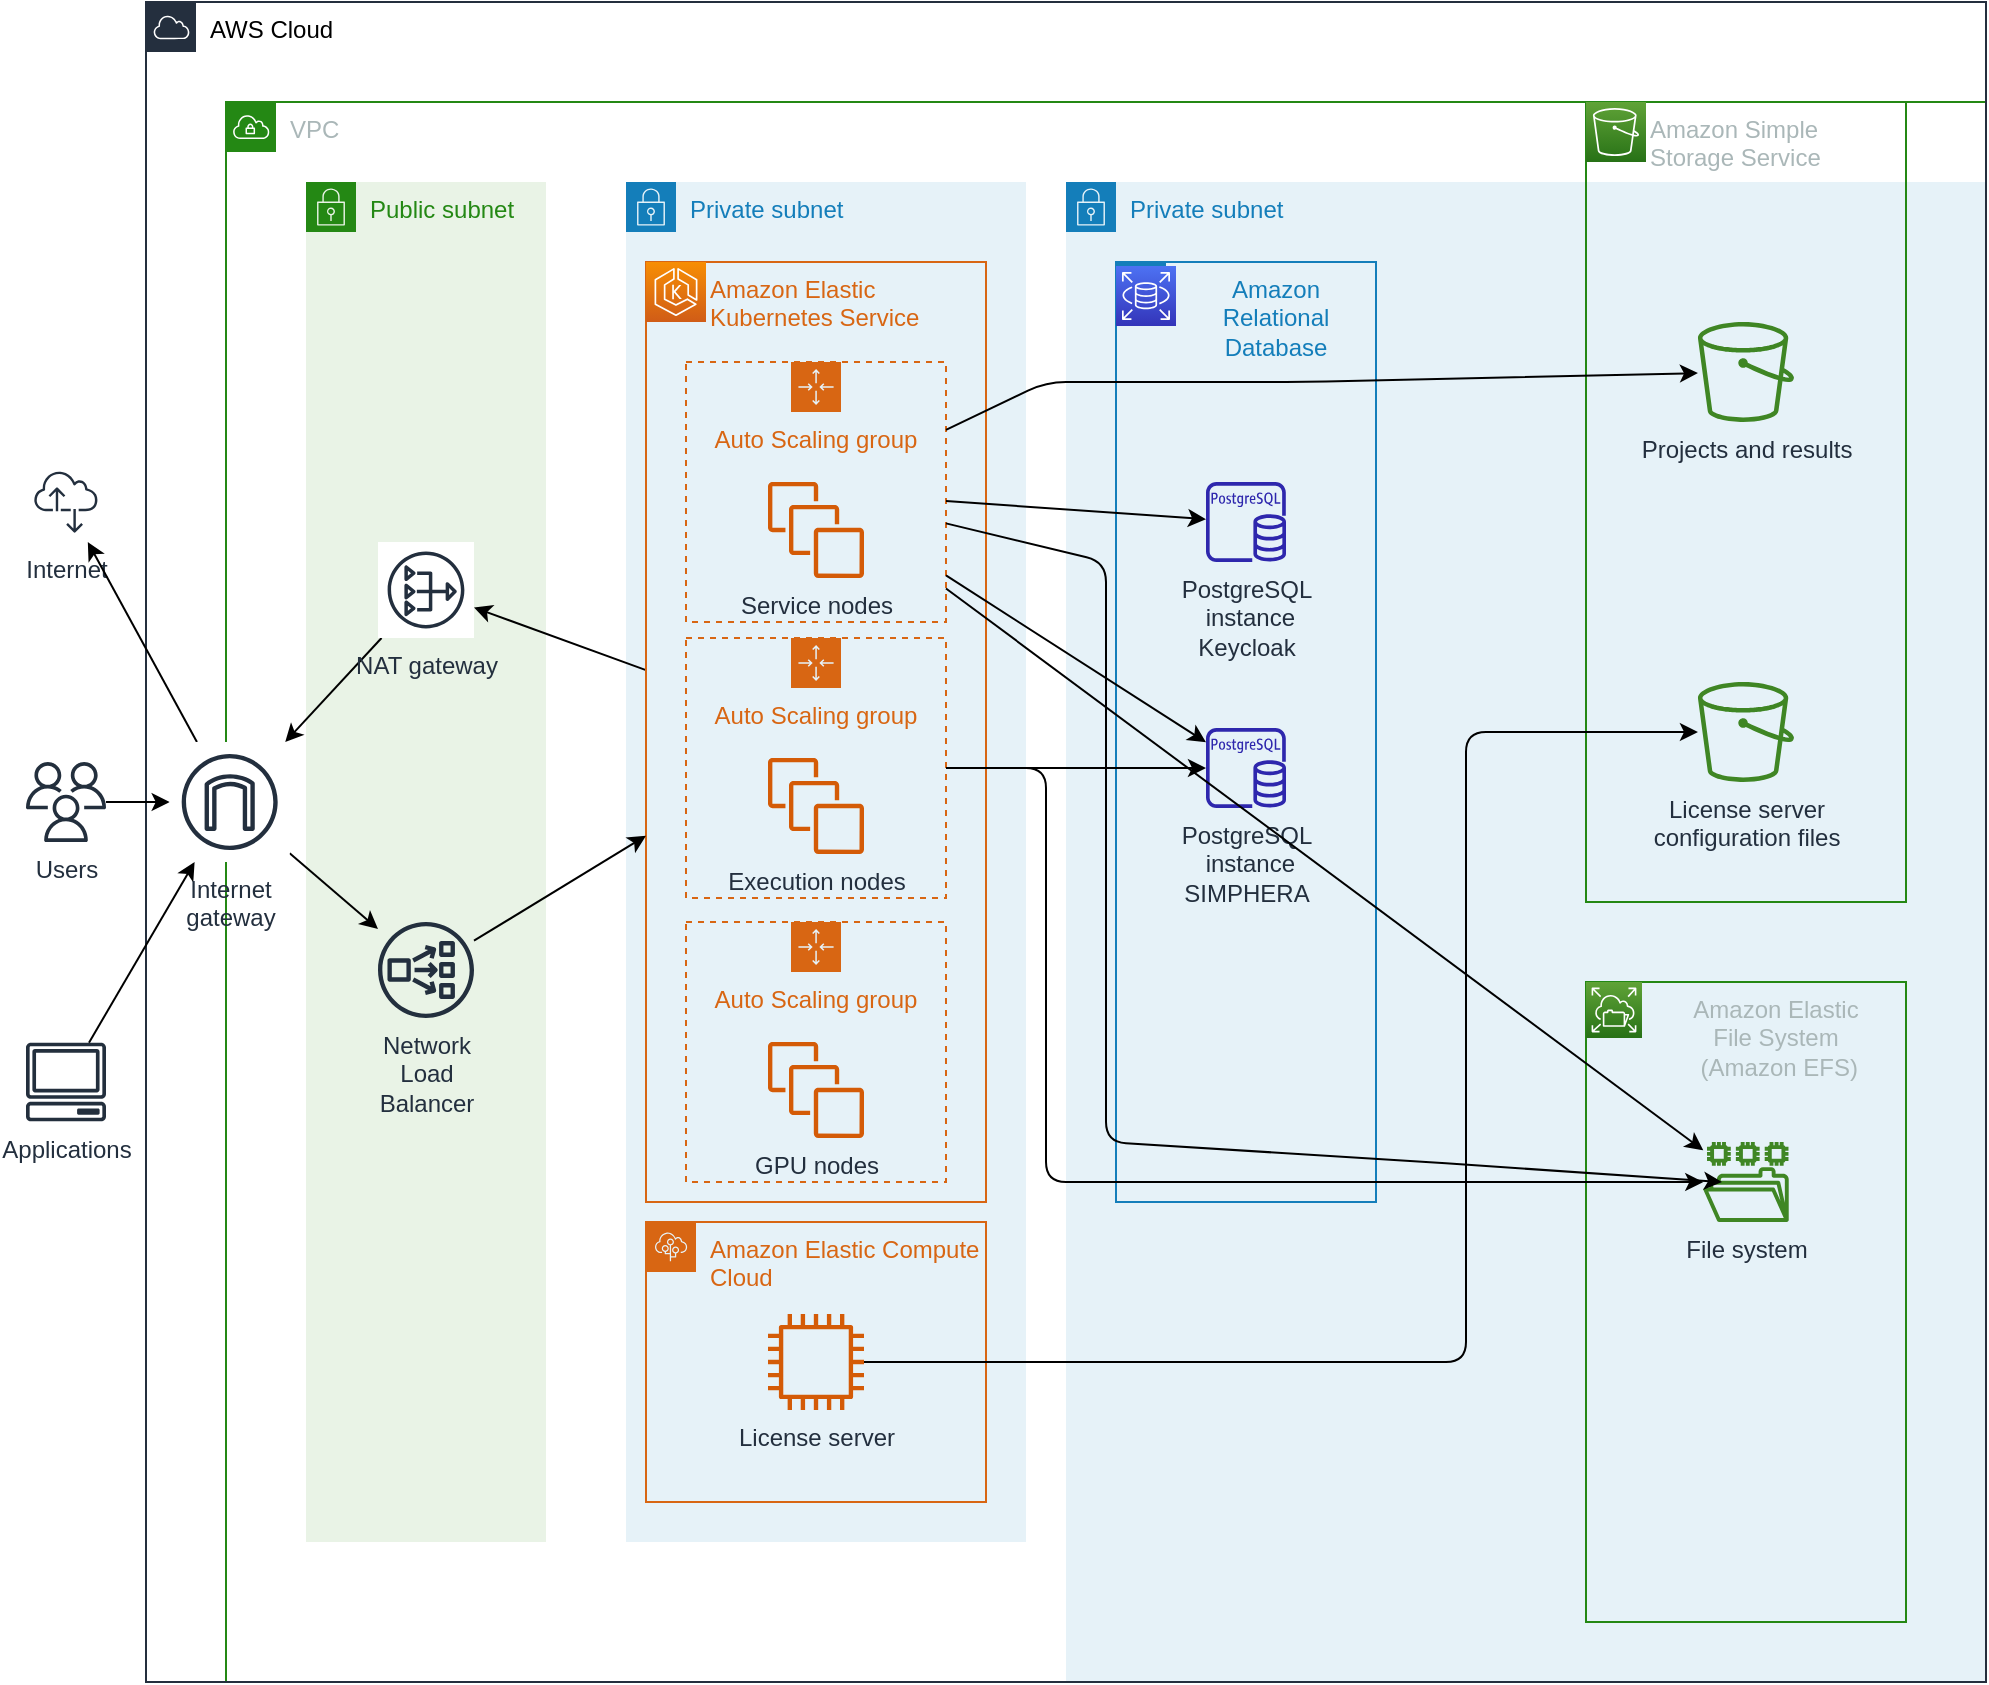 <mxfile>
    <diagram id="Ht1M8jgEwFfnCIfOTk4-" name="Page-1">
        <mxGraphModel dx="225" dy="778" grid="1" gridSize="10" guides="1" tooltips="1" connect="1" arrows="1" fold="1" page="1" pageScale="1" pageWidth="1169" pageHeight="827" background="#ffffff" math="0" shadow="0">
            <root>
                <mxCell id="0"/>
                <mxCell id="1" parent="0"/>
                <mxCell id="25" value="VPC" style="points=[[0,0],[0.25,0],[0.5,0],[0.75,0],[1,0],[1,0.25],[1,0.5],[1,0.75],[1,1],[0.75,1],[0.5,1],[0.25,1],[0,1],[0,0.75],[0,0.5],[0,0.25]];outlineConnect=0;gradientColor=none;html=1;whiteSpace=wrap;fontSize=12;fontStyle=0;container=1;pointerEvents=0;collapsible=0;recursiveResize=0;shape=mxgraph.aws4.group;grIcon=mxgraph.aws4.group_vpc;strokeColor=#248814;fillColor=none;verticalAlign=top;align=left;spacingLeft=30;fontColor=#AAB7B8;dashed=0;rounded=0;" parent="1" vertex="1">
                    <mxGeometry x="120" y="80" width="880" height="790" as="geometry"/>
                </mxCell>
                <mxCell id="40" value="Private subnet" style="points=[[0,0],[0.25,0],[0.5,0],[0.75,0],[1,0],[1,0.25],[1,0.5],[1,0.75],[1,1],[0.75,1],[0.5,1],[0.25,1],[0,1],[0,0.75],[0,0.5],[0,0.25]];outlineConnect=0;gradientColor=none;html=1;whiteSpace=wrap;fontSize=12;fontStyle=0;container=1;pointerEvents=0;collapsible=0;recursiveResize=0;shape=mxgraph.aws4.group;grIcon=mxgraph.aws4.group_security_group;grStroke=0;strokeColor=#147EBA;fillColor=#E6F2F8;verticalAlign=top;align=left;spacingLeft=30;fontColor=#147EBA;dashed=0;" parent="25" vertex="1">
                    <mxGeometry x="420" y="40" width="460" height="750" as="geometry"/>
                </mxCell>
                <mxCell id="45" value="Amazon Relational Database" style="points=[[0,0],[0.25,0],[0.5,0],[0.75,0],[1,0],[1,0.25],[1,0.5],[1,0.75],[1,1],[0.75,1],[0.5,1],[0.25,1],[0,1],[0,0.75],[0,0.5],[0,0.25]];outlineConnect=0;gradientColor=none;html=1;whiteSpace=wrap;fontSize=12;fontStyle=0;container=1;pointerEvents=0;collapsible=0;recursiveResize=0;shape=mxgraph.aws4.group;grIcon=mxgraph.aws4.group_region;strokeColor=#147EBA;fillColor=none;verticalAlign=top;align=center;spacingLeft=30;fontColor=#147EBA;" parent="40" vertex="1">
                    <mxGeometry x="25" y="40" width="130" height="470" as="geometry"/>
                </mxCell>
                <mxCell id="44" value="" style="sketch=0;points=[[0,0,0],[0.25,0,0],[0.5,0,0],[0.75,0,0],[1,0,0],[0,1,0],[0.25,1,0],[0.5,1,0],[0.75,1,0],[1,1,0],[0,0.25,0],[0,0.5,0],[0,0.75,0],[1,0.25,0],[1,0.5,0],[1,0.75,0]];outlineConnect=0;fontColor=#232F3E;gradientColor=#4D72F3;gradientDirection=north;fillColor=#3334B9;strokeColor=#ffffff;dashed=0;verticalLabelPosition=bottom;verticalAlign=top;align=center;html=1;fontSize=12;fontStyle=0;aspect=fixed;shape=mxgraph.aws4.resourceIcon;resIcon=mxgraph.aws4.rds;" parent="45" vertex="1">
                    <mxGeometry y="2" width="30" height="30" as="geometry"/>
                </mxCell>
                <mxCell id="47" value="PostgreSQL&lt;br&gt;&amp;nbsp;instance&lt;br&gt;Keycloak" style="sketch=0;outlineConnect=0;fontColor=#232F3E;gradientColor=none;fillColor=#2E27AD;strokeColor=none;dashed=0;verticalLabelPosition=bottom;verticalAlign=top;align=center;html=1;fontSize=12;fontStyle=0;aspect=fixed;pointerEvents=1;shape=mxgraph.aws4.rds_postgresql_instance;" parent="45" vertex="1">
                    <mxGeometry x="45" y="110" width="40" height="40" as="geometry"/>
                </mxCell>
                <mxCell id="48" value="PostgreSQL&lt;br&gt;&amp;nbsp;instance&lt;br&gt;SIMPHERA" style="sketch=0;outlineConnect=0;fontColor=#232F3E;gradientColor=none;fillColor=#2E27AD;strokeColor=none;dashed=0;verticalLabelPosition=bottom;verticalAlign=top;align=center;html=1;fontSize=12;fontStyle=0;aspect=fixed;pointerEvents=1;shape=mxgraph.aws4.rds_postgresql_instance;" parent="45" vertex="1">
                    <mxGeometry x="45" y="233" width="40" height="40" as="geometry"/>
                </mxCell>
                <mxCell id="22" value="AWS Cloud" style="outlineConnect=0;gradientColor=none;html=1;whiteSpace=wrap;fontSize=12;fontStyle=0;shape=mxgraph.aws4.group;grIcon=mxgraph.aws4.group_aws_cloud;strokeColor=#242f3e;fillColor=none;verticalAlign=top;align=left;spacingLeft=30;fontColor=#000000;dashed=0;rounded=0;" parent="40" vertex="1">
                    <mxGeometry x="-460" y="-90" width="920" height="840" as="geometry"/>
                </mxCell>
                <mxCell id="26" value="Public subnet" style="points=[[0,0],[0.25,0],[0.5,0],[0.75,0],[1,0],[1,0.25],[1,0.5],[1,0.75],[1,1],[0.75,1],[0.5,1],[0.25,1],[0,1],[0,0.75],[0,0.5],[0,0.25]];outlineConnect=0;gradientColor=none;html=1;whiteSpace=wrap;fontSize=12;fontStyle=0;container=1;pointerEvents=0;collapsible=0;recursiveResize=0;shape=mxgraph.aws4.group;grIcon=mxgraph.aws4.group_security_group;grStroke=0;strokeColor=#248814;fillColor=#e9f3e6;verticalAlign=top;align=left;spacingLeft=30;fontColor=#248814;dashed=0;rounded=0;" parent="1" vertex="1">
                    <mxGeometry x="160" y="120" width="120" height="680" as="geometry"/>
                </mxCell>
                <mxCell id="78" value="Network&lt;br&gt;Load&lt;br&gt;Balancer" style="sketch=0;outlineConnect=0;fontColor=#232F3E;gradientColor=none;fillColor=#232F3E;strokeColor=#232F3E;dashed=0;verticalLabelPosition=bottom;verticalAlign=top;align=center;html=1;fontSize=12;fontStyle=0;aspect=fixed;pointerEvents=1;shape=mxgraph.aws4.network_load_balancer;" parent="26" vertex="1">
                    <mxGeometry x="36" y="370" width="48" height="48" as="geometry"/>
                </mxCell>
                <mxCell id="27" value="Private subnet" style="points=[[0,0],[0.25,0],[0.5,0],[0.75,0],[1,0],[1,0.25],[1,0.5],[1,0.75],[1,1],[0.75,1],[0.5,1],[0.25,1],[0,1],[0,0.75],[0,0.5],[0,0.25]];outlineConnect=0;gradientColor=none;html=1;whiteSpace=wrap;fontSize=12;fontStyle=0;container=1;pointerEvents=0;collapsible=0;recursiveResize=0;shape=mxgraph.aws4.group;grIcon=mxgraph.aws4.group_security_group;grStroke=0;strokeColor=#147EBA;fillColor=#e6f2f8;verticalAlign=top;align=left;spacingLeft=30;fontColor=#147EBA;dashed=0;rounded=0;" parent="1" vertex="1">
                    <mxGeometry x="320" y="120" width="200" height="680" as="geometry"/>
                </mxCell>
                <mxCell id="91" style="edgeStyle=none;html=1;strokeColor=#000000;fontColor=#248814;endArrow=classic;endFill=1;" parent="1" source="28" target="75" edge="1">
                    <mxGeometry relative="1" as="geometry"/>
                </mxCell>
                <mxCell id="28" value="Amazon Elastic Kubernetes Service" style="points=[[0,0],[0.25,0],[0.5,0],[0.75,0],[1,0],[1,0.25],[1,0.5],[1,0.75],[1,1],[0.75,1],[0.5,1],[0.25,1],[0,1],[0,0.75],[0,0.5],[0,0.25]];outlineConnect=0;gradientColor=none;html=1;whiteSpace=wrap;fontSize=12;fontStyle=0;container=1;pointerEvents=0;collapsible=0;recursiveResize=0;shape=mxgraph.aws4.group;grIcon=mxgraph.aws4.group_elastic_beanstalk;strokeColor=#D86613;fillColor=none;verticalAlign=top;align=left;spacingLeft=30;fontColor=#D86613;dashed=0;" parent="1" vertex="1">
                    <mxGeometry x="330" y="160" width="170" height="470" as="geometry"/>
                </mxCell>
                <mxCell id="29" value="" style="sketch=0;points=[[0,0,0],[0.25,0,0],[0.5,0,0],[0.75,0,0],[1,0,0],[0,1,0],[0.25,1,0],[0.5,1,0],[0.75,1,0],[1,1,0],[0,0.25,0],[0,0.5,0],[0,0.75,0],[1,0.25,0],[1,0.5,0],[1,0.75,0]];outlineConnect=0;fontColor=#232F3E;gradientColor=#F78E04;gradientDirection=north;fillColor=#D05C17;strokeColor=#ffffff;dashed=0;verticalLabelPosition=bottom;verticalAlign=top;align=center;html=1;fontSize=12;fontStyle=0;aspect=fixed;shape=mxgraph.aws4.resourceIcon;resIcon=mxgraph.aws4.eks;" parent="28" vertex="1">
                    <mxGeometry width="30" height="30" as="geometry"/>
                </mxCell>
                <mxCell id="30" value="Auto Scaling group" style="points=[[0,0],[0.25,0],[0.5,0],[0.75,0],[1,0],[1,0.25],[1,0.5],[1,0.75],[1,1],[0.75,1],[0.5,1],[0.25,1],[0,1],[0,0.75],[0,0.5],[0,0.25]];outlineConnect=0;gradientColor=none;html=1;whiteSpace=wrap;fontSize=12;fontStyle=0;container=1;pointerEvents=0;collapsible=0;recursiveResize=0;shape=mxgraph.aws4.groupCenter;grIcon=mxgraph.aws4.group_auto_scaling_group;grStroke=1;strokeColor=#D86613;fillColor=none;verticalAlign=top;align=center;fontColor=#D86613;dashed=1;spacingTop=25;" parent="28" vertex="1">
                    <mxGeometry x="20" y="50" width="130" height="130" as="geometry"/>
                </mxCell>
                <mxCell id="31" value="Service nodes" style="sketch=0;outlineConnect=0;fontColor=#232F3E;gradientColor=none;fillColor=#D45B07;strokeColor=none;dashed=0;verticalLabelPosition=bottom;verticalAlign=top;align=center;html=1;fontSize=12;fontStyle=0;aspect=fixed;pointerEvents=1;shape=mxgraph.aws4.instances;" parent="30" vertex="1">
                    <mxGeometry x="41" y="60" width="48" height="48" as="geometry"/>
                </mxCell>
                <mxCell id="33" value="Auto Scaling group" style="points=[[0,0],[0.25,0],[0.5,0],[0.75,0],[1,0],[1,0.25],[1,0.5],[1,0.75],[1,1],[0.75,1],[0.5,1],[0.25,1],[0,1],[0,0.75],[0,0.5],[0,0.25]];outlineConnect=0;gradientColor=none;html=1;whiteSpace=wrap;fontSize=12;fontStyle=0;container=1;pointerEvents=0;collapsible=0;recursiveResize=0;shape=mxgraph.aws4.groupCenter;grIcon=mxgraph.aws4.group_auto_scaling_group;grStroke=1;strokeColor=#D86613;fillColor=none;verticalAlign=top;align=center;fontColor=#D86613;dashed=1;spacingTop=25;" parent="28" vertex="1">
                    <mxGeometry x="20" y="188" width="130" height="130" as="geometry"/>
                </mxCell>
                <mxCell id="34" value="Execution nodes" style="sketch=0;outlineConnect=0;fontColor=#232F3E;gradientColor=none;fillColor=#D45B07;strokeColor=none;dashed=0;verticalLabelPosition=bottom;verticalAlign=top;align=center;html=1;fontSize=12;fontStyle=0;aspect=fixed;pointerEvents=1;shape=mxgraph.aws4.instances;" parent="33" vertex="1">
                    <mxGeometry x="41" y="60" width="48" height="48" as="geometry"/>
                </mxCell>
                <mxCell id="35" value="Auto Scaling group" style="points=[[0,0],[0.25,0],[0.5,0],[0.75,0],[1,0],[1,0.25],[1,0.5],[1,0.75],[1,1],[0.75,1],[0.5,1],[0.25,1],[0,1],[0,0.75],[0,0.5],[0,0.25]];outlineConnect=0;gradientColor=none;html=1;whiteSpace=wrap;fontSize=12;fontStyle=0;container=1;pointerEvents=0;collapsible=0;recursiveResize=0;shape=mxgraph.aws4.groupCenter;grIcon=mxgraph.aws4.group_auto_scaling_group;grStroke=1;strokeColor=#D86613;fillColor=none;verticalAlign=top;align=center;fontColor=#D86613;dashed=1;spacingTop=25;" parent="1" vertex="1">
                    <mxGeometry x="350" y="490" width="130" height="130" as="geometry"/>
                </mxCell>
                <mxCell id="36" value="GPU nodes" style="sketch=0;outlineConnect=0;fontColor=#232F3E;gradientColor=none;fillColor=#D45B07;strokeColor=none;dashed=0;verticalLabelPosition=bottom;verticalAlign=top;align=center;html=1;fontSize=12;fontStyle=0;aspect=fixed;pointerEvents=1;shape=mxgraph.aws4.instances;" parent="35" vertex="1">
                    <mxGeometry x="41" y="60" width="48" height="48" as="geometry"/>
                </mxCell>
                <mxCell id="37" value="Amazon Elastic Compute Cloud" style="points=[[0,0],[0.25,0],[0.5,0],[0.75,0],[1,0],[1,0.25],[1,0.5],[1,0.75],[1,1],[0.75,1],[0.5,1],[0.25,1],[0,1],[0,0.75],[0,0.5],[0,0.25]];outlineConnect=0;gradientColor=none;html=1;whiteSpace=wrap;fontSize=12;fontStyle=0;container=1;pointerEvents=0;collapsible=0;recursiveResize=0;shape=mxgraph.aws4.group;grIcon=mxgraph.aws4.group_elastic_beanstalk;strokeColor=#D86613;fillColor=none;verticalAlign=top;align=left;spacingLeft=30;fontColor=#D86613;dashed=0;" parent="1" vertex="1">
                    <mxGeometry x="330" y="640" width="170" height="140" as="geometry"/>
                </mxCell>
                <mxCell id="39" value="License server" style="sketch=0;outlineConnect=0;fontColor=#232F3E;gradientColor=none;fillColor=#D45B07;strokeColor=none;dashed=0;verticalLabelPosition=bottom;verticalAlign=top;align=center;html=1;fontSize=12;fontStyle=0;aspect=fixed;pointerEvents=1;shape=mxgraph.aws4.instance2;" parent="37" vertex="1">
                    <mxGeometry x="61" y="46" width="48" height="48" as="geometry"/>
                </mxCell>
                <mxCell id="51" value="Amazon Simple Storage Service" style="points=[[0,0],[0.25,0],[0.5,0],[0.75,0],[1,0],[1,0.25],[1,0.5],[1,0.75],[1,1],[0.75,1],[0.5,1],[0.25,1],[0,1],[0,0.75],[0,0.5],[0,0.25]];outlineConnect=0;gradientColor=none;html=1;whiteSpace=wrap;fontSize=12;fontStyle=0;container=1;pointerEvents=0;collapsible=0;recursiveResize=0;shape=mxgraph.aws4.group;grIcon=mxgraph.aws4.group_vpc;strokeColor=#248814;fillColor=none;verticalAlign=top;align=left;spacingLeft=30;fontColor=#AAB7B8;dashed=0;" parent="1" vertex="1">
                    <mxGeometry x="800" y="80" width="160" height="400" as="geometry"/>
                </mxCell>
                <mxCell id="54" value="" style="sketch=0;points=[[0,0,0],[0.25,0,0],[0.5,0,0],[0.75,0,0],[1,0,0],[0,1,0],[0.25,1,0],[0.5,1,0],[0.75,1,0],[1,1,0],[0,0.25,0],[0,0.5,0],[0,0.75,0],[1,0.25,0],[1,0.5,0],[1,0.75,0]];outlineConnect=0;fontColor=#232F3E;gradientColor=#60A337;gradientDirection=north;fillColor=#277116;strokeColor=#ffffff;dashed=0;verticalLabelPosition=bottom;verticalAlign=top;align=center;html=1;fontSize=12;fontStyle=0;aspect=fixed;shape=mxgraph.aws4.resourceIcon;resIcon=mxgraph.aws4.s3;" parent="51" vertex="1">
                    <mxGeometry width="30" height="30" as="geometry"/>
                </mxCell>
                <mxCell id="56" value="License server&lt;br&gt;configuration files" style="sketch=0;outlineConnect=0;fontColor=#232F3E;gradientColor=none;fillColor=#3F8624;strokeColor=none;dashed=0;verticalLabelPosition=bottom;verticalAlign=top;align=center;html=1;fontSize=12;fontStyle=0;aspect=fixed;pointerEvents=1;shape=mxgraph.aws4.bucket;" parent="51" vertex="1">
                    <mxGeometry x="55.96" y="290" width="48.08" height="50" as="geometry"/>
                </mxCell>
                <mxCell id="55" value="Projects and results" style="sketch=0;outlineConnect=0;fontColor=#232F3E;gradientColor=none;fillColor=#3F8624;strokeColor=none;dashed=0;verticalLabelPosition=bottom;verticalAlign=top;align=center;html=1;fontSize=12;fontStyle=0;aspect=fixed;pointerEvents=1;shape=mxgraph.aws4.bucket;" parent="51" vertex="1">
                    <mxGeometry x="55.96" y="110" width="48.08" height="50" as="geometry"/>
                </mxCell>
                <mxCell id="53" value="Amazon Elastic&lt;br&gt;File System&lt;br&gt;&amp;nbsp;(Amazon EFS)" style="points=[[0,0],[0.25,0],[0.5,0],[0.75,0],[1,0],[1,0.25],[1,0.5],[1,0.75],[1,1],[0.75,1],[0.5,1],[0.25,1],[0,1],[0,0.75],[0,0.5],[0,0.25]];outlineConnect=0;gradientColor=none;html=1;whiteSpace=wrap;fontSize=12;fontStyle=0;container=1;pointerEvents=0;collapsible=0;recursiveResize=0;shape=mxgraph.aws4.group;grIcon=mxgraph.aws4.group_vpc;strokeColor=#248814;fillColor=none;verticalAlign=top;align=center;spacingLeft=30;fontColor=#AAB7B8;dashed=0;" parent="1" vertex="1">
                    <mxGeometry x="800" y="520" width="160" height="320" as="geometry"/>
                </mxCell>
                <mxCell id="50" value="" style="sketch=0;points=[[0,0,0],[0.25,0,0],[0.5,0,0],[0.75,0,0],[1,0,0],[0,1,0],[0.25,1,0],[0.5,1,0],[0.75,1,0],[1,1,0],[0,0.25,0],[0,0.5,0],[0,0.75,0],[1,0.25,0],[1,0.5,0],[1,0.75,0]];outlineConnect=0;fontColor=#232F3E;gradientColor=#60A337;gradientDirection=north;fillColor=#277116;strokeColor=#ffffff;dashed=0;verticalLabelPosition=bottom;verticalAlign=top;align=center;html=1;fontSize=12;fontStyle=0;aspect=fixed;shape=mxgraph.aws4.resourceIcon;resIcon=mxgraph.aws4.elastic_file_system;" parent="53" vertex="1">
                    <mxGeometry width="28" height="28" as="geometry"/>
                </mxCell>
                <mxCell id="59" value="File system" style="sketch=0;outlineConnect=0;fontColor=#232F3E;gradientColor=none;fillColor=#3F8624;strokeColor=none;dashed=0;verticalLabelPosition=bottom;verticalAlign=top;align=center;html=1;fontSize=12;fontStyle=0;aspect=fixed;pointerEvents=1;shape=mxgraph.aws4.file_system;" parent="1" vertex="1">
                    <mxGeometry x="858.63" y="600" width="42.74" height="40" as="geometry"/>
                </mxCell>
                <mxCell id="60" value="Internet" style="sketch=0;outlineConnect=0;fontColor=#232F3E;gradientColor=none;strokeColor=#232F3E;fillColor=#ffffff;dashed=0;verticalLabelPosition=bottom;verticalAlign=top;align=center;html=1;fontSize=12;fontStyle=0;aspect=fixed;shape=mxgraph.aws4.resourceIcon;resIcon=mxgraph.aws4.internet_alt2;" parent="1" vertex="1">
                    <mxGeometry x="20" y="260" width="40" height="40" as="geometry"/>
                </mxCell>
                <mxCell id="88" style="edgeStyle=none;html=1;strokeColor=#000000;fontColor=#248814;endArrow=classic;endFill=1;" parent="1" source="71" target="74" edge="1">
                    <mxGeometry relative="1" as="geometry"/>
                </mxCell>
                <mxCell id="71" value="Applications" style="sketch=0;outlineConnect=0;fontColor=#232F3E;gradientColor=none;fillColor=#232F3D;strokeColor=none;dashed=0;verticalLabelPosition=bottom;verticalAlign=top;align=center;html=1;fontSize=12;fontStyle=0;aspect=fixed;pointerEvents=1;shape=mxgraph.aws4.client;" parent="1" vertex="1">
                    <mxGeometry x="20" y="550" width="40" height="40" as="geometry"/>
                </mxCell>
                <mxCell id="86" style="edgeStyle=none;html=1;strokeColor=#000000;fontColor=#248814;endArrow=classic;endFill=1;" parent="1" source="73" target="74" edge="1">
                    <mxGeometry relative="1" as="geometry"/>
                </mxCell>
                <mxCell id="73" value="Users" style="sketch=0;outlineConnect=0;fontColor=#232F3E;gradientColor=none;fillColor=#232F3D;strokeColor=none;dashed=0;verticalLabelPosition=bottom;verticalAlign=top;align=center;html=1;fontSize=12;fontStyle=0;aspect=fixed;pointerEvents=1;shape=mxgraph.aws4.users;" parent="1" vertex="1">
                    <mxGeometry x="20" y="410" width="40" height="40" as="geometry"/>
                </mxCell>
                <mxCell id="85" style="edgeStyle=none;html=1;fontColor=#248814;endArrow=classic;endFill=1;strokeColor=#000000;" parent="1" source="74" target="60" edge="1">
                    <mxGeometry relative="1" as="geometry">
                        <mxPoint x="70" y="280" as="targetPoint"/>
                    </mxGeometry>
                </mxCell>
                <mxCell id="90" style="edgeStyle=none;html=1;strokeColor=#000000;fontColor=#248814;endArrow=classic;endFill=1;" parent="1" source="74" target="78" edge="1">
                    <mxGeometry relative="1" as="geometry"/>
                </mxCell>
                <mxCell id="74" value="Internet&#10;gateway" style="outlineConnect=0;fontColor=#232F3E;gradientColor=none;strokeColor=#232F3E;fillColor=#ffffff;dashed=0;verticalLabelPosition=bottom;verticalAlign=top;align=center;html=1;fontSize=12;fontStyle=0;aspect=fixed;shape=mxgraph.aws4.resourceIcon;resIcon=mxgraph.aws4.internet_gateway;shadow=0;direction=east;movable=1;resizable=1;rotatable=1;deletable=1;editable=1;connectable=1;" parent="1" vertex="1">
                    <mxGeometry x="91.84" y="400" width="60" height="60" as="geometry"/>
                </mxCell>
                <mxCell id="89" style="edgeStyle=none;html=1;strokeColor=#000000;fontColor=#248814;endArrow=classic;endFill=1;" parent="1" source="75" target="74" edge="1">
                    <mxGeometry relative="1" as="geometry"/>
                </mxCell>
                <mxCell id="75" value="NAT gateway" style="sketch=0;outlineConnect=0;fontColor=#232F3E;gradientColor=none;strokeColor=#232F3E;fillColor=#ffffff;dashed=0;verticalLabelPosition=bottom;verticalAlign=top;align=center;html=1;fontSize=12;fontStyle=0;aspect=fixed;shape=mxgraph.aws4.resourceIcon;resIcon=mxgraph.aws4.nat_gateway;" parent="1" vertex="1">
                    <mxGeometry x="196" y="300" width="48" height="48" as="geometry"/>
                </mxCell>
                <mxCell id="92" style="edgeStyle=none;html=1;strokeColor=#000000;fontColor=#248814;endArrow=classic;endFill=1;rounded=1;" parent="1" source="78" target="28" edge="1">
                    <mxGeometry relative="1" as="geometry"/>
                </mxCell>
                <mxCell id="93" style="edgeStyle=none;rounded=1;html=1;strokeColor=#000000;fontColor=#248814;endArrow=classic;endFill=1;" parent="1" source="30" target="55" edge="1">
                    <mxGeometry relative="1" as="geometry">
                        <Array as="points">
                            <mxPoint x="530" y="220"/>
                            <mxPoint x="660" y="220"/>
                        </Array>
                    </mxGeometry>
                </mxCell>
                <mxCell id="94" style="edgeStyle=none;rounded=1;html=1;strokeColor=#000000;fontColor=#248814;endArrow=classic;endFill=1;" parent="1" source="30" target="47" edge="1">
                    <mxGeometry relative="1" as="geometry"/>
                </mxCell>
                <mxCell id="95" style="edgeStyle=none;rounded=1;html=1;strokeColor=#000000;fontColor=#248814;endArrow=classic;endFill=1;" parent="1" source="33" target="48" edge="1">
                    <mxGeometry relative="1" as="geometry"/>
                </mxCell>
                <mxCell id="96" style="edgeStyle=none;rounded=1;html=1;strokeColor=#000000;fontColor=#248814;endArrow=classic;endFill=1;" parent="1" source="30" target="48" edge="1">
                    <mxGeometry relative="1" as="geometry"/>
                </mxCell>
                <mxCell id="97" style="edgeStyle=none;rounded=1;html=1;strokeColor=#000000;fontColor=#248814;endArrow=classic;endFill=1;" parent="1" source="39" target="56" edge="1">
                    <mxGeometry relative="1" as="geometry">
                        <Array as="points">
                            <mxPoint x="740" y="710"/>
                            <mxPoint x="740" y="560"/>
                            <mxPoint x="740" y="395"/>
                        </Array>
                    </mxGeometry>
                </mxCell>
                <mxCell id="98" style="edgeStyle=none;html=1;" edge="1" parent="1" source="30" target="59">
                    <mxGeometry relative="1" as="geometry"/>
                </mxCell>
                <mxCell id="99" style="edgeStyle=none;html=1;entryX=0.219;entryY=0.5;entryDx=0;entryDy=0;entryPerimeter=0;strokeColor=#000000;" edge="1" parent="1" source="30" target="59">
                    <mxGeometry relative="1" as="geometry">
                        <Array as="points">
                            <mxPoint x="560" y="310"/>
                            <mxPoint x="560" y="600"/>
                            <mxPoint x="720" y="610"/>
                        </Array>
                    </mxGeometry>
                </mxCell>
                <mxCell id="100" style="edgeStyle=none;html=1;strokeColor=#000000;" edge="1" parent="1" source="33" target="59">
                    <mxGeometry relative="1" as="geometry">
                        <Array as="points">
                            <mxPoint x="530" y="413"/>
                            <mxPoint x="530" y="620"/>
                        </Array>
                    </mxGeometry>
                </mxCell>
            </root>
        </mxGraphModel>
    </diagram>
</mxfile>